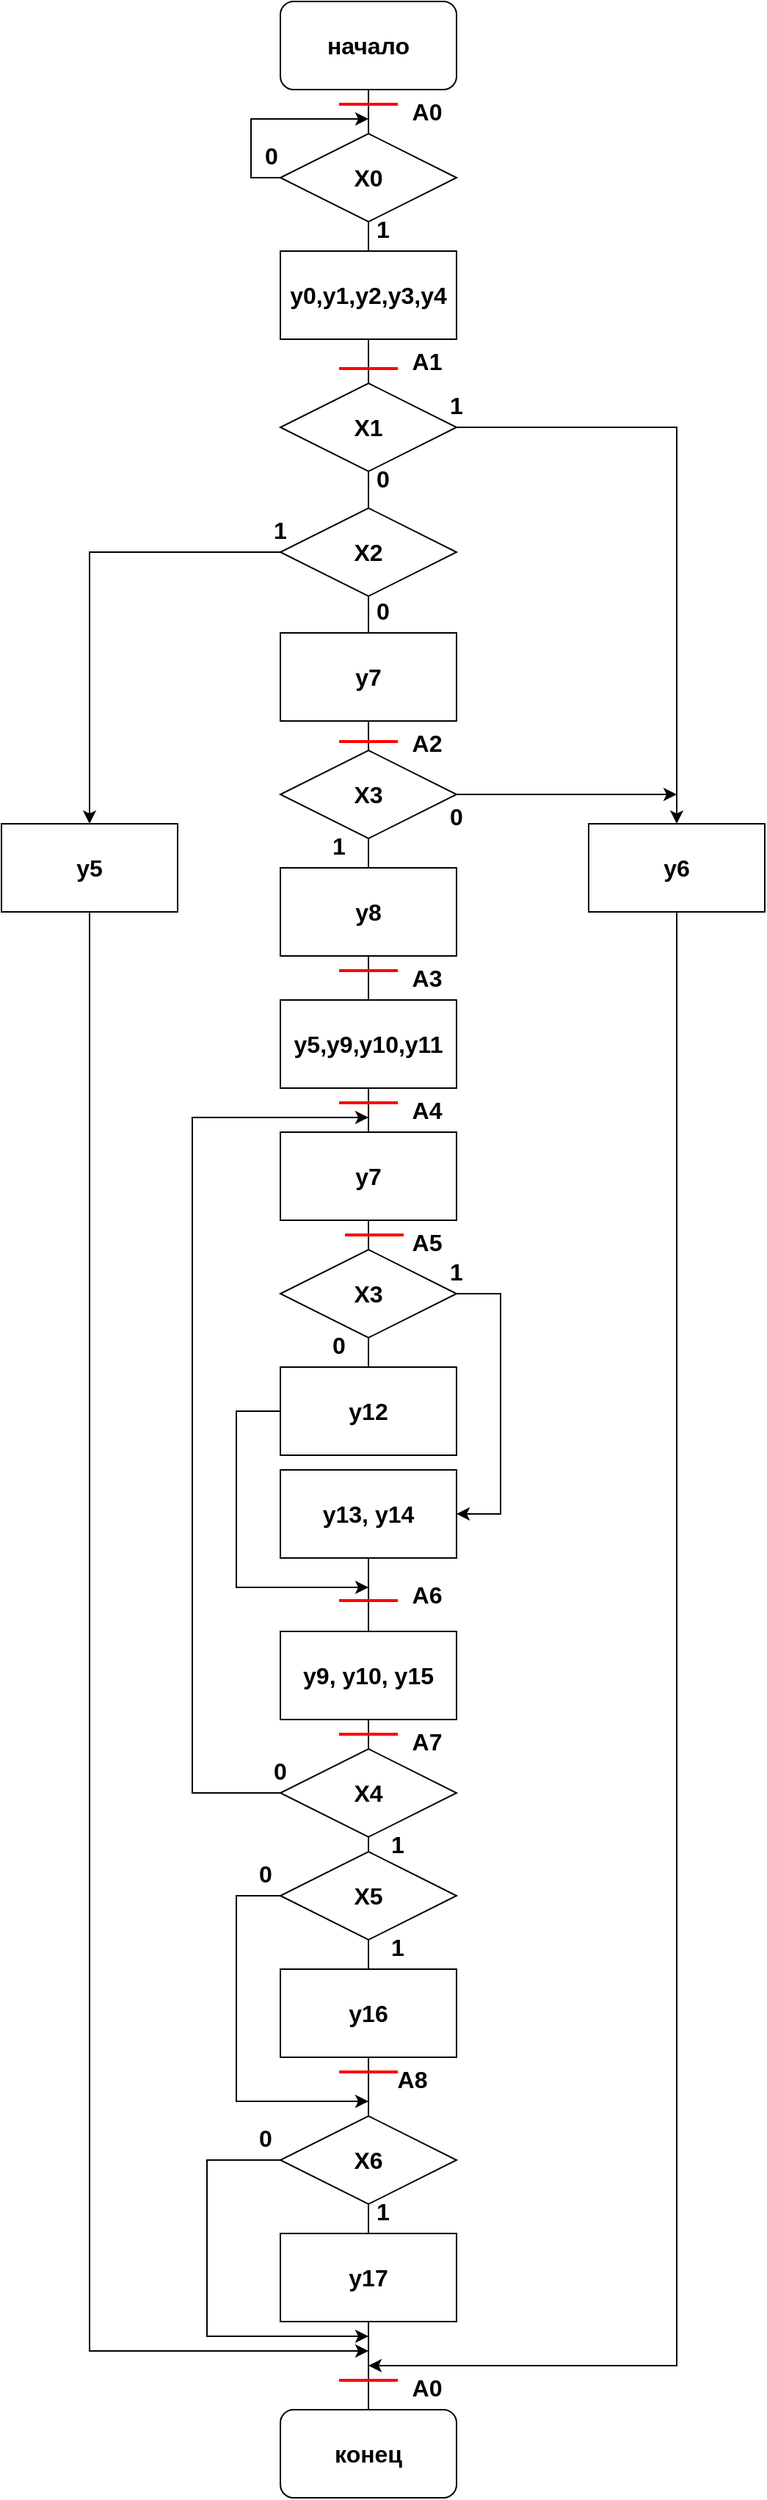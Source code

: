 <mxfile version="24.2.5" type="device">
  <diagram id="C5RBs43oDa-KdzZeNtuy" name="Page-1">
    <mxGraphModel dx="478" dy="326" grid="1" gridSize="10" guides="1" tooltips="1" connect="1" arrows="1" fold="1" page="1" pageScale="1" pageWidth="827" pageHeight="1169" math="0" shadow="0">
      <root>
        <mxCell id="WIyWlLk6GJQsqaUBKTNV-0" />
        <mxCell id="WIyWlLk6GJQsqaUBKTNV-1" parent="WIyWlLk6GJQsqaUBKTNV-0" />
        <mxCell id="4dGcTH6_CzhywWrI0jOc-0" value="y0,y1,y2,y3,y4" style="rounded=0;whiteSpace=wrap;html=1;fontStyle=1;fontSize=16;" parent="WIyWlLk6GJQsqaUBKTNV-1" vertex="1">
          <mxGeometry x="270" y="250" width="120" height="60" as="geometry" />
        </mxCell>
        <mxCell id="4dGcTH6_CzhywWrI0jOc-1" value="начало" style="rounded=1;whiteSpace=wrap;html=1;fontStyle=1;fontSize=16;" parent="WIyWlLk6GJQsqaUBKTNV-1" vertex="1">
          <mxGeometry x="270" y="80" width="120" height="60" as="geometry" />
        </mxCell>
        <mxCell id="4dGcTH6_CzhywWrI0jOc-74" style="edgeStyle=orthogonalEdgeStyle;rounded=0;orthogonalLoop=1;jettySize=auto;html=1;entryX=0.5;entryY=0;entryDx=0;entryDy=0;fontStyle=1;fontSize=16;" parent="WIyWlLk6GJQsqaUBKTNV-1" source="4dGcTH6_CzhywWrI0jOc-2" target="4dGcTH6_CzhywWrI0jOc-72" edge="1">
          <mxGeometry relative="1" as="geometry" />
        </mxCell>
        <mxCell id="4dGcTH6_CzhywWrI0jOc-77" style="edgeStyle=orthogonalEdgeStyle;rounded=0;orthogonalLoop=1;jettySize=auto;html=1;entryX=0.5;entryY=0;entryDx=0;entryDy=0;exitX=0;exitY=0.5;exitDx=0;exitDy=0;fontStyle=1;fontSize=16;" parent="WIyWlLk6GJQsqaUBKTNV-1" source="4dGcTH6_CzhywWrI0jOc-11" target="4dGcTH6_CzhywWrI0jOc-76" edge="1">
          <mxGeometry relative="1" as="geometry">
            <mxPoint x="150.0" y="710" as="targetPoint" />
          </mxGeometry>
        </mxCell>
        <mxCell id="4dGcTH6_CzhywWrI0jOc-2" value="X1" style="rhombus;whiteSpace=wrap;html=1;fontStyle=1;fontSize=16;" parent="WIyWlLk6GJQsqaUBKTNV-1" vertex="1">
          <mxGeometry x="270" y="340" width="120" height="60" as="geometry" />
        </mxCell>
        <mxCell id="4dGcTH6_CzhywWrI0jOc-8" style="edgeStyle=elbowEdgeStyle;rounded=0;orthogonalLoop=1;jettySize=auto;html=1;exitX=0;exitY=0.5;exitDx=0;exitDy=0;fontStyle=1;fontSize=16;" parent="WIyWlLk6GJQsqaUBKTNV-1" source="4dGcTH6_CzhywWrI0jOc-5" edge="1">
          <mxGeometry relative="1" as="geometry">
            <mxPoint x="330" y="160" as="targetPoint" />
            <Array as="points">
              <mxPoint x="250" y="170" />
            </Array>
          </mxGeometry>
        </mxCell>
        <mxCell id="4dGcTH6_CzhywWrI0jOc-5" value="X0" style="rhombus;whiteSpace=wrap;html=1;fontStyle=1;fontSize=16;" parent="WIyWlLk6GJQsqaUBKTNV-1" vertex="1">
          <mxGeometry x="270" y="170" width="120" height="60" as="geometry" />
        </mxCell>
        <mxCell id="4dGcTH6_CzhywWrI0jOc-11" value="X2" style="rhombus;whiteSpace=wrap;html=1;fontStyle=1;fontSize=16;" parent="WIyWlLk6GJQsqaUBKTNV-1" vertex="1">
          <mxGeometry x="270" y="425" width="120" height="60" as="geometry" />
        </mxCell>
        <mxCell id="4dGcTH6_CzhywWrI0jOc-13" value="y7" style="rounded=0;whiteSpace=wrap;html=1;fontStyle=1;fontSize=16;" parent="WIyWlLk6GJQsqaUBKTNV-1" vertex="1">
          <mxGeometry x="270" y="510" width="120" height="60" as="geometry" />
        </mxCell>
        <mxCell id="4dGcTH6_CzhywWrI0jOc-75" style="edgeStyle=orthogonalEdgeStyle;rounded=0;orthogonalLoop=1;jettySize=auto;html=1;fontStyle=1;fontSize=16;" parent="WIyWlLk6GJQsqaUBKTNV-1" source="4dGcTH6_CzhywWrI0jOc-16" edge="1">
          <mxGeometry relative="1" as="geometry">
            <mxPoint x="540" y="620" as="targetPoint" />
            <Array as="points">
              <mxPoint x="540" y="620" />
            </Array>
          </mxGeometry>
        </mxCell>
        <mxCell id="4dGcTH6_CzhywWrI0jOc-16" value="X3" style="rhombus;whiteSpace=wrap;html=1;fontStyle=1;fontSize=16;" parent="WIyWlLk6GJQsqaUBKTNV-1" vertex="1">
          <mxGeometry x="270" y="590" width="120" height="60" as="geometry" />
        </mxCell>
        <mxCell id="4dGcTH6_CzhywWrI0jOc-19" value="y8" style="rounded=0;whiteSpace=wrap;html=1;fontStyle=1;fontSize=16;" parent="WIyWlLk6GJQsqaUBKTNV-1" vertex="1">
          <mxGeometry x="270" y="670" width="120" height="60" as="geometry" />
        </mxCell>
        <mxCell id="4dGcTH6_CzhywWrI0jOc-21" value="y5,y9,y10,y11" style="rounded=0;whiteSpace=wrap;html=1;fontStyle=1;fontSize=16;" parent="WIyWlLk6GJQsqaUBKTNV-1" vertex="1">
          <mxGeometry x="270" y="760" width="120" height="60" as="geometry" />
        </mxCell>
        <mxCell id="4dGcTH6_CzhywWrI0jOc-30" style="edgeStyle=orthogonalEdgeStyle;rounded=0;orthogonalLoop=1;jettySize=auto;html=1;entryX=1;entryY=0.5;entryDx=0;entryDy=0;fontStyle=1;fontSize=16;" parent="WIyWlLk6GJQsqaUBKTNV-1" source="4dGcTH6_CzhywWrI0jOc-24" target="4dGcTH6_CzhywWrI0jOc-28" edge="1">
          <mxGeometry relative="1" as="geometry">
            <Array as="points">
              <mxPoint x="420" y="960" />
              <mxPoint x="420" y="1110" />
            </Array>
          </mxGeometry>
        </mxCell>
        <mxCell id="4dGcTH6_CzhywWrI0jOc-24" value="X3" style="rhombus;whiteSpace=wrap;html=1;fontStyle=1;fontSize=16;" parent="WIyWlLk6GJQsqaUBKTNV-1" vertex="1">
          <mxGeometry x="270" y="930" width="120" height="60" as="geometry" />
        </mxCell>
        <mxCell id="4dGcTH6_CzhywWrI0jOc-26" value="y12" style="rounded=0;whiteSpace=wrap;html=1;fontStyle=1;fontSize=16;" parent="WIyWlLk6GJQsqaUBKTNV-1" vertex="1">
          <mxGeometry x="270" y="1010" width="120" height="60" as="geometry" />
        </mxCell>
        <mxCell id="4dGcTH6_CzhywWrI0jOc-28" value="y13, y14" style="rounded=0;whiteSpace=wrap;html=1;fontStyle=1;fontSize=16;" parent="WIyWlLk6GJQsqaUBKTNV-1" vertex="1">
          <mxGeometry x="270" y="1080" width="120" height="60" as="geometry" />
        </mxCell>
        <mxCell id="4dGcTH6_CzhywWrI0jOc-35" value="" style="endArrow=none;html=1;rounded=0;entryX=0.5;entryY=1;entryDx=0;entryDy=0;exitX=0.5;exitY=0;exitDx=0;exitDy=0;fontStyle=1;fontSize=16;" parent="WIyWlLk6GJQsqaUBKTNV-1" target="4dGcTH6_CzhywWrI0jOc-28" edge="1" source="4dGcTH6_CzhywWrI0jOc-42">
          <mxGeometry width="50" height="50" relative="1" as="geometry">
            <mxPoint x="330" y="1300" as="sourcePoint" />
            <mxPoint x="380" y="1280" as="targetPoint" />
          </mxGeometry>
        </mxCell>
        <mxCell id="4dGcTH6_CzhywWrI0jOc-36" value="" style="endArrow=none;html=1;rounded=0;entryX=0.5;entryY=1;entryDx=0;entryDy=0;exitX=0.5;exitY=0;exitDx=0;exitDy=0;fontStyle=1;fontSize=16;" parent="WIyWlLk6GJQsqaUBKTNV-1" source="4dGcTH6_CzhywWrI0jOc-5" target="4dGcTH6_CzhywWrI0jOc-1" edge="1">
          <mxGeometry width="50" height="50" relative="1" as="geometry">
            <mxPoint x="320" y="150" as="sourcePoint" />
            <mxPoint x="370" y="100" as="targetPoint" />
          </mxGeometry>
        </mxCell>
        <mxCell id="4dGcTH6_CzhywWrI0jOc-37" value="" style="endArrow=none;html=1;rounded=0;entryX=0.5;entryY=1;entryDx=0;entryDy=0;exitX=0.5;exitY=0;exitDx=0;exitDy=0;fontStyle=1;fontSize=16;" parent="WIyWlLk6GJQsqaUBKTNV-1" source="4dGcTH6_CzhywWrI0jOc-0" target="4dGcTH6_CzhywWrI0jOc-5" edge="1">
          <mxGeometry width="50" height="50" relative="1" as="geometry">
            <mxPoint x="340" y="180" as="sourcePoint" />
            <mxPoint x="340" y="120" as="targetPoint" />
          </mxGeometry>
        </mxCell>
        <mxCell id="4dGcTH6_CzhywWrI0jOc-38" value="" style="endArrow=none;html=1;rounded=0;entryX=0.5;entryY=1;entryDx=0;entryDy=0;exitX=0.5;exitY=0;exitDx=0;exitDy=0;fontStyle=1;fontSize=16;" parent="WIyWlLk6GJQsqaUBKTNV-1" source="4dGcTH6_CzhywWrI0jOc-2" target="4dGcTH6_CzhywWrI0jOc-0" edge="1">
          <mxGeometry width="50" height="50" relative="1" as="geometry">
            <mxPoint x="340" y="260" as="sourcePoint" />
            <mxPoint x="340" y="210" as="targetPoint" />
          </mxGeometry>
        </mxCell>
        <mxCell id="4dGcTH6_CzhywWrI0jOc-39" value="" style="endArrow=none;html=1;rounded=0;entryX=0.5;entryY=1;entryDx=0;entryDy=0;fontStyle=1;fontSize=16;exitX=0.5;exitY=0;exitDx=0;exitDy=0;" parent="WIyWlLk6GJQsqaUBKTNV-1" target="4dGcTH6_CzhywWrI0jOc-2" edge="1" source="4dGcTH6_CzhywWrI0jOc-11">
          <mxGeometry width="50" height="50" relative="1" as="geometry">
            <mxPoint x="330" y="430" as="sourcePoint" />
            <mxPoint x="329.71" y="400" as="targetPoint" />
          </mxGeometry>
        </mxCell>
        <mxCell id="4dGcTH6_CzhywWrI0jOc-40" value="" style="endArrow=none;html=1;rounded=0;entryX=0.5;entryY=1;entryDx=0;entryDy=0;exitX=0.5;exitY=0;exitDx=0;exitDy=0;fontStyle=1;fontSize=16;" parent="WIyWlLk6GJQsqaUBKTNV-1" source="4dGcTH6_CzhywWrI0jOc-13" target="4dGcTH6_CzhywWrI0jOc-11" edge="1">
          <mxGeometry width="50" height="50" relative="1" as="geometry">
            <mxPoint x="329.71" y="550" as="sourcePoint" />
            <mxPoint x="329.71" y="500" as="targetPoint" />
          </mxGeometry>
        </mxCell>
        <mxCell id="4dGcTH6_CzhywWrI0jOc-41" value="" style="endArrow=classic;html=1;rounded=0;exitX=0;exitY=0.5;exitDx=0;exitDy=0;edgeStyle=elbowEdgeStyle;fontStyle=1;fontSize=16;" parent="WIyWlLk6GJQsqaUBKTNV-1" source="4dGcTH6_CzhywWrI0jOc-26" edge="1">
          <mxGeometry width="50" height="50" relative="1" as="geometry">
            <mxPoint x="240" y="1160" as="sourcePoint" />
            <mxPoint x="330" y="1160" as="targetPoint" />
            <Array as="points">
              <mxPoint x="240" y="1230" />
            </Array>
          </mxGeometry>
        </mxCell>
        <mxCell id="4dGcTH6_CzhywWrI0jOc-42" value="y9, y10, y15" style="rounded=0;whiteSpace=wrap;html=1;fontStyle=1;fontSize=16;" parent="WIyWlLk6GJQsqaUBKTNV-1" vertex="1">
          <mxGeometry x="270" y="1190" width="120" height="60" as="geometry" />
        </mxCell>
        <mxCell id="4dGcTH6_CzhywWrI0jOc-60" style="edgeStyle=elbowEdgeStyle;rounded=0;orthogonalLoop=1;jettySize=auto;html=1;fontStyle=1;fontSize=16;" parent="WIyWlLk6GJQsqaUBKTNV-1" source="4dGcTH6_CzhywWrI0jOc-43" edge="1">
          <mxGeometry relative="1" as="geometry">
            <mxPoint x="330" y="840" as="targetPoint" />
            <Array as="points">
              <mxPoint x="210" y="1160" />
            </Array>
          </mxGeometry>
        </mxCell>
        <mxCell id="4dGcTH6_CzhywWrI0jOc-43" value="X4" style="rhombus;whiteSpace=wrap;html=1;fontStyle=1;fontSize=16;" parent="WIyWlLk6GJQsqaUBKTNV-1" vertex="1">
          <mxGeometry x="270" y="1270" width="120" height="60" as="geometry" />
        </mxCell>
        <mxCell id="4dGcTH6_CzhywWrI0jOc-44" value="" style="endArrow=none;html=1;rounded=0;entryX=0.5;entryY=1;entryDx=0;entryDy=0;exitX=0.5;exitY=0;exitDx=0;exitDy=0;fontStyle=1;fontSize=16;" parent="WIyWlLk6GJQsqaUBKTNV-1" source="4dGcTH6_CzhywWrI0jOc-43" edge="1" target="4dGcTH6_CzhywWrI0jOc-42">
          <mxGeometry width="50" height="50" relative="1" as="geometry">
            <mxPoint x="330" y="1390" as="sourcePoint" />
            <mxPoint x="329.71" y="1360" as="targetPoint" />
          </mxGeometry>
        </mxCell>
        <mxCell id="4dGcTH6_CzhywWrI0jOc-46" value="" style="endArrow=none;html=1;rounded=0;entryX=0.5;entryY=1;entryDx=0;entryDy=0;exitX=0.5;exitY=0;exitDx=0;exitDy=0;fontStyle=1;fontSize=16;" parent="WIyWlLk6GJQsqaUBKTNV-1" source="4dGcTH6_CzhywWrI0jOc-26" target="4dGcTH6_CzhywWrI0jOc-24" edge="1">
          <mxGeometry width="50" height="50" relative="1" as="geometry">
            <mxPoint x="290" y="1130" as="sourcePoint" />
            <mxPoint x="340" y="1080" as="targetPoint" />
          </mxGeometry>
        </mxCell>
        <mxCell id="4dGcTH6_CzhywWrI0jOc-47" value="1" style="text;html=1;align=center;verticalAlign=middle;whiteSpace=wrap;rounded=0;fontStyle=1;fontSize=16;" parent="WIyWlLk6GJQsqaUBKTNV-1" vertex="1">
          <mxGeometry x="360" y="930" width="60" height="30" as="geometry" />
        </mxCell>
        <mxCell id="4dGcTH6_CzhywWrI0jOc-48" value="0" style="text;html=1;align=center;verticalAlign=middle;whiteSpace=wrap;rounded=0;fontStyle=1;fontSize=16;" parent="WIyWlLk6GJQsqaUBKTNV-1" vertex="1">
          <mxGeometry x="280" y="980" width="60" height="30" as="geometry" />
        </mxCell>
        <mxCell id="4dGcTH6_CzhywWrI0jOc-50" value="" style="endArrow=none;html=1;rounded=0;entryX=0.5;entryY=1;entryDx=0;entryDy=0;exitX=0.5;exitY=0;exitDx=0;exitDy=0;fontStyle=1;fontSize=16;" parent="WIyWlLk6GJQsqaUBKTNV-1" source="4dGcTH6_CzhywWrI0jOc-21" target="4dGcTH6_CzhywWrI0jOc-19" edge="1">
          <mxGeometry width="50" height="50" relative="1" as="geometry">
            <mxPoint x="340" y="880" as="sourcePoint" />
            <mxPoint x="340" y="920" as="targetPoint" />
          </mxGeometry>
        </mxCell>
        <mxCell id="4dGcTH6_CzhywWrI0jOc-51" value="" style="endArrow=none;html=1;rounded=0;entryX=0.5;entryY=0;entryDx=0;entryDy=0;exitX=0.5;exitY=1;exitDx=0;exitDy=0;fontStyle=1;fontSize=16;" parent="WIyWlLk6GJQsqaUBKTNV-1" source="4dGcTH6_CzhywWrI0jOc-16" target="4dGcTH6_CzhywWrI0jOc-19" edge="1">
          <mxGeometry width="50" height="50" relative="1" as="geometry">
            <mxPoint x="340" y="820" as="sourcePoint" />
            <mxPoint x="340" y="780" as="targetPoint" />
          </mxGeometry>
        </mxCell>
        <mxCell id="4dGcTH6_CzhywWrI0jOc-52" value="" style="endArrow=none;html=1;rounded=0;entryX=0.5;entryY=1;entryDx=0;entryDy=0;exitX=0.5;exitY=0;exitDx=0;exitDy=0;fontStyle=1;fontSize=16;" parent="WIyWlLk6GJQsqaUBKTNV-1" source="4dGcTH6_CzhywWrI0jOc-16" target="4dGcTH6_CzhywWrI0jOc-13" edge="1">
          <mxGeometry width="50" height="50" relative="1" as="geometry">
            <mxPoint x="340" y="690" as="sourcePoint" />
            <mxPoint x="340" y="720" as="targetPoint" />
          </mxGeometry>
        </mxCell>
        <mxCell id="4dGcTH6_CzhywWrI0jOc-54" value="y7" style="rounded=0;whiteSpace=wrap;html=1;fontStyle=1;fontSize=16;" parent="WIyWlLk6GJQsqaUBKTNV-1" vertex="1">
          <mxGeometry x="270" y="850" width="120" height="60" as="geometry" />
        </mxCell>
        <mxCell id="4dGcTH6_CzhywWrI0jOc-55" value="" style="endArrow=none;html=1;rounded=0;entryX=0.5;entryY=0;entryDx=0;entryDy=0;exitX=0.5;exitY=1;exitDx=0;exitDy=0;fontStyle=1;fontSize=16;" parent="WIyWlLk6GJQsqaUBKTNV-1" source="4dGcTH6_CzhywWrI0jOc-54" target="4dGcTH6_CzhywWrI0jOc-24" edge="1">
          <mxGeometry width="50" height="50" relative="1" as="geometry">
            <mxPoint x="340" y="1130" as="sourcePoint" />
            <mxPoint x="340" y="1080" as="targetPoint" />
          </mxGeometry>
        </mxCell>
        <mxCell id="4dGcTH6_CzhywWrI0jOc-56" value="" style="endArrow=none;html=1;rounded=0;entryX=0.5;entryY=1;entryDx=0;entryDy=0;exitX=0.5;exitY=0;exitDx=0;exitDy=0;fontStyle=1;fontSize=16;" parent="WIyWlLk6GJQsqaUBKTNV-1" source="4dGcTH6_CzhywWrI0jOc-54" target="4dGcTH6_CzhywWrI0jOc-21" edge="1">
          <mxGeometry width="50" height="50" relative="1" as="geometry">
            <mxPoint x="340" y="990" as="sourcePoint" />
            <mxPoint x="340" y="1020" as="targetPoint" />
          </mxGeometry>
        </mxCell>
        <mxCell id="4dGcTH6_CzhywWrI0jOc-57" value="1" style="text;html=1;align=center;verticalAlign=middle;whiteSpace=wrap;rounded=0;fontStyle=1;fontSize=16;" parent="WIyWlLk6GJQsqaUBKTNV-1" vertex="1">
          <mxGeometry x="280" y="640" width="60" height="30" as="geometry" />
        </mxCell>
        <mxCell id="4dGcTH6_CzhywWrI0jOc-58" value="0" style="text;html=1;align=center;verticalAlign=middle;whiteSpace=wrap;rounded=0;fontStyle=1;fontSize=16;" parent="WIyWlLk6GJQsqaUBKTNV-1" vertex="1">
          <mxGeometry x="310" y="480" width="60" height="30" as="geometry" />
        </mxCell>
        <mxCell id="4dGcTH6_CzhywWrI0jOc-59" value="0" style="text;html=1;align=center;verticalAlign=middle;whiteSpace=wrap;rounded=0;fontStyle=1;fontSize=16;" parent="WIyWlLk6GJQsqaUBKTNV-1" vertex="1">
          <mxGeometry x="310" y="390" width="60" height="30" as="geometry" />
        </mxCell>
        <mxCell id="4dGcTH6_CzhywWrI0jOc-83" style="edgeStyle=elbowEdgeStyle;rounded=0;orthogonalLoop=1;jettySize=auto;html=1;fontStyle=1;fontSize=16;entryX=0;entryY=1;entryDx=0;entryDy=0;" parent="WIyWlLk6GJQsqaUBKTNV-1" source="4dGcTH6_CzhywWrI0jOc-62" edge="1" target="4dGcTH6_CzhywWrI0jOc-111">
          <mxGeometry relative="1" as="geometry">
            <mxPoint x="330" y="1650" as="targetPoint" />
            <Array as="points">
              <mxPoint x="240" y="1600" />
            </Array>
          </mxGeometry>
        </mxCell>
        <mxCell id="4dGcTH6_CzhywWrI0jOc-62" value="X5" style="rhombus;whiteSpace=wrap;html=1;fontStyle=1;fontSize=16;" parent="WIyWlLk6GJQsqaUBKTNV-1" vertex="1">
          <mxGeometry x="270" y="1340" width="120" height="60" as="geometry" />
        </mxCell>
        <mxCell id="4dGcTH6_CzhywWrI0jOc-63" value="y16" style="rounded=0;whiteSpace=wrap;html=1;fontStyle=1;fontSize=16;" parent="WIyWlLk6GJQsqaUBKTNV-1" vertex="1">
          <mxGeometry x="270" y="1420" width="120" height="60" as="geometry" />
        </mxCell>
        <mxCell id="4dGcTH6_CzhywWrI0jOc-78" style="edgeStyle=elbowEdgeStyle;rounded=0;orthogonalLoop=1;jettySize=auto;html=1;fontStyle=1;fontSize=16;" parent="WIyWlLk6GJQsqaUBKTNV-1" source="4dGcTH6_CzhywWrI0jOc-64" edge="1">
          <mxGeometry relative="1" as="geometry">
            <mxPoint x="330" y="1670" as="targetPoint" />
            <Array as="points">
              <mxPoint x="220" y="1782" />
            </Array>
          </mxGeometry>
        </mxCell>
        <mxCell id="4dGcTH6_CzhywWrI0jOc-64" value="X6" style="rhombus;whiteSpace=wrap;html=1;fontStyle=1;fontSize=16;" parent="WIyWlLk6GJQsqaUBKTNV-1" vertex="1">
          <mxGeometry x="270" y="1520" width="120" height="60" as="geometry" />
        </mxCell>
        <mxCell id="4dGcTH6_CzhywWrI0jOc-65" value="y17" style="rounded=0;whiteSpace=wrap;html=1;fontStyle=1;fontSize=16;" parent="WIyWlLk6GJQsqaUBKTNV-1" vertex="1">
          <mxGeometry x="270" y="1600" width="120" height="60" as="geometry" />
        </mxCell>
        <mxCell id="4dGcTH6_CzhywWrI0jOc-66" value="" style="endArrow=none;html=1;rounded=0;entryX=0.5;entryY=1;entryDx=0;entryDy=0;exitX=0.5;exitY=0;exitDx=0;exitDy=0;fontStyle=1;fontSize=16;" parent="WIyWlLk6GJQsqaUBKTNV-1" source="4dGcTH6_CzhywWrI0jOc-62" target="4dGcTH6_CzhywWrI0jOc-43" edge="1">
          <mxGeometry width="50" height="50" relative="1" as="geometry">
            <mxPoint x="340" y="1400" as="sourcePoint" />
            <mxPoint x="339.71" y="1370" as="targetPoint" />
          </mxGeometry>
        </mxCell>
        <mxCell id="4dGcTH6_CzhywWrI0jOc-67" value="" style="endArrow=none;html=1;rounded=0;entryX=0.5;entryY=1;entryDx=0;entryDy=0;exitX=0.5;exitY=0;exitDx=0;exitDy=0;fontStyle=1;fontSize=16;" parent="WIyWlLk6GJQsqaUBKTNV-1" source="4dGcTH6_CzhywWrI0jOc-63" target="4dGcTH6_CzhywWrI0jOc-62" edge="1">
          <mxGeometry width="50" height="50" relative="1" as="geometry">
            <mxPoint x="340" y="1490" as="sourcePoint" />
            <mxPoint x="340" y="1460" as="targetPoint" />
          </mxGeometry>
        </mxCell>
        <mxCell id="4dGcTH6_CzhywWrI0jOc-68" value="" style="endArrow=none;html=1;rounded=0;entryX=0.5;entryY=1;entryDx=0;entryDy=0;exitX=0.5;exitY=0;exitDx=0;exitDy=0;fontStyle=1;fontSize=16;" parent="WIyWlLk6GJQsqaUBKTNV-1" source="4dGcTH6_CzhywWrI0jOc-64" target="4dGcTH6_CzhywWrI0jOc-63" edge="1">
          <mxGeometry width="50" height="50" relative="1" as="geometry">
            <mxPoint x="340" y="1580" as="sourcePoint" />
            <mxPoint x="340" y="1550" as="targetPoint" />
          </mxGeometry>
        </mxCell>
        <mxCell id="4dGcTH6_CzhywWrI0jOc-69" value="" style="endArrow=none;html=1;rounded=0;entryX=0.5;entryY=1;entryDx=0;entryDy=0;exitX=0.5;exitY=0;exitDx=0;exitDy=0;fontStyle=1;fontSize=16;" parent="WIyWlLk6GJQsqaUBKTNV-1" source="4dGcTH6_CzhywWrI0jOc-65" target="4dGcTH6_CzhywWrI0jOc-64" edge="1">
          <mxGeometry width="50" height="50" relative="1" as="geometry">
            <mxPoint x="340" y="1674" as="sourcePoint" />
            <mxPoint x="340" y="1640" as="targetPoint" />
          </mxGeometry>
        </mxCell>
        <mxCell id="4dGcTH6_CzhywWrI0jOc-70" value="конец" style="rounded=1;whiteSpace=wrap;html=1;fontStyle=1;fontSize=16;" parent="WIyWlLk6GJQsqaUBKTNV-1" vertex="1">
          <mxGeometry x="270" y="1720" width="120" height="60" as="geometry" />
        </mxCell>
        <mxCell id="4dGcTH6_CzhywWrI0jOc-71" value="" style="endArrow=none;html=1;rounded=0;entryX=0.5;entryY=1;entryDx=0;entryDy=0;exitX=0.5;exitY=0;exitDx=0;exitDy=0;fontStyle=1;fontSize=16;" parent="WIyWlLk6GJQsqaUBKTNV-1" source="4dGcTH6_CzhywWrI0jOc-70" target="4dGcTH6_CzhywWrI0jOc-65" edge="1">
          <mxGeometry width="50" height="50" relative="1" as="geometry">
            <mxPoint x="340" y="1760" as="sourcePoint" />
            <mxPoint x="340" y="1734" as="targetPoint" />
          </mxGeometry>
        </mxCell>
        <mxCell id="4dGcTH6_CzhywWrI0jOc-79" style="edgeStyle=orthogonalEdgeStyle;rounded=0;orthogonalLoop=1;jettySize=auto;html=1;fontStyle=1;fontSize=16;" parent="WIyWlLk6GJQsqaUBKTNV-1" source="4dGcTH6_CzhywWrI0jOc-72" edge="1">
          <mxGeometry relative="1" as="geometry">
            <mxPoint x="330" y="1690" as="targetPoint" />
            <Array as="points">
              <mxPoint x="540" y="1690" />
            </Array>
          </mxGeometry>
        </mxCell>
        <mxCell id="4dGcTH6_CzhywWrI0jOc-72" value="y6" style="rounded=0;whiteSpace=wrap;html=1;fontStyle=1;fontSize=16;" parent="WIyWlLk6GJQsqaUBKTNV-1" vertex="1">
          <mxGeometry x="480" y="640" width="120" height="60" as="geometry" />
        </mxCell>
        <mxCell id="4dGcTH6_CzhywWrI0jOc-80" style="edgeStyle=elbowEdgeStyle;rounded=0;orthogonalLoop=1;jettySize=auto;html=1;fontStyle=1;fontSize=16;exitX=0.5;exitY=1;exitDx=0;exitDy=0;" parent="WIyWlLk6GJQsqaUBKTNV-1" edge="1" source="4dGcTH6_CzhywWrI0jOc-76">
          <mxGeometry relative="1" as="geometry">
            <mxPoint x="330" y="1680" as="targetPoint" />
            <mxPoint x="140.0" y="770" as="sourcePoint" />
            <Array as="points">
              <mxPoint x="140" y="1680" />
            </Array>
          </mxGeometry>
        </mxCell>
        <mxCell id="4dGcTH6_CzhywWrI0jOc-76" value="y5" style="rounded=0;whiteSpace=wrap;html=1;fontStyle=1;fontSize=16;" parent="WIyWlLk6GJQsqaUBKTNV-1" vertex="1">
          <mxGeometry x="80" y="640" width="120" height="60" as="geometry" />
        </mxCell>
        <mxCell id="4dGcTH6_CzhywWrI0jOc-81" value="" style="endArrow=none;html=1;rounded=0;strokeColor=#ff0000;strokeWidth=2;fontStyle=1;fontSize=16;" parent="WIyWlLk6GJQsqaUBKTNV-1" edge="1">
          <mxGeometry width="50" height="50" relative="1" as="geometry">
            <mxPoint x="310" y="1700" as="sourcePoint" />
            <mxPoint x="350" y="1700" as="targetPoint" />
          </mxGeometry>
        </mxCell>
        <mxCell id="4dGcTH6_CzhywWrI0jOc-82" value="" style="endArrow=none;html=1;rounded=0;fillColor=#f8cecc;strokeColor=#FF0000;strokeWidth=2;fontStyle=1;fontSize=16;" parent="WIyWlLk6GJQsqaUBKTNV-1" edge="1">
          <mxGeometry width="50" height="50" relative="1" as="geometry">
            <mxPoint x="310" y="1490" as="sourcePoint" />
            <mxPoint x="350" y="1490" as="targetPoint" />
          </mxGeometry>
        </mxCell>
        <mxCell id="4dGcTH6_CzhywWrI0jOc-84" value="" style="endArrow=none;html=1;rounded=0;fillColor=#f8cecc;strokeColor=#FF0000;strokeWidth=2;fontStyle=1;fontSize=16;" parent="WIyWlLk6GJQsqaUBKTNV-1" edge="1">
          <mxGeometry width="50" height="50" relative="1" as="geometry">
            <mxPoint x="310" y="1260" as="sourcePoint" />
            <mxPoint x="350" y="1260" as="targetPoint" />
          </mxGeometry>
        </mxCell>
        <mxCell id="4dGcTH6_CzhywWrI0jOc-85" value="" style="endArrow=none;html=1;rounded=0;fillColor=#f8cecc;strokeColor=#FF0000;strokeWidth=2;fontStyle=1;fontSize=16;" parent="WIyWlLk6GJQsqaUBKTNV-1" edge="1">
          <mxGeometry width="50" height="50" relative="1" as="geometry">
            <mxPoint x="314" y="920" as="sourcePoint" />
            <mxPoint x="354" y="920" as="targetPoint" />
          </mxGeometry>
        </mxCell>
        <mxCell id="4dGcTH6_CzhywWrI0jOc-86" value="" style="endArrow=none;html=1;rounded=0;fillColor=#f8cecc;strokeColor=#FF0000;strokeWidth=2;fontStyle=1;fontSize=16;" parent="WIyWlLk6GJQsqaUBKTNV-1" edge="1">
          <mxGeometry width="50" height="50" relative="1" as="geometry">
            <mxPoint x="310" y="830" as="sourcePoint" />
            <mxPoint x="350" y="830" as="targetPoint" />
          </mxGeometry>
        </mxCell>
        <mxCell id="4dGcTH6_CzhywWrI0jOc-87" value="" style="endArrow=none;html=1;rounded=0;fillColor=#f8cecc;strokeColor=#FF0000;strokeWidth=2;fontStyle=1;fontSize=16;" parent="WIyWlLk6GJQsqaUBKTNV-1" edge="1">
          <mxGeometry width="50" height="50" relative="1" as="geometry">
            <mxPoint x="310" y="740" as="sourcePoint" />
            <mxPoint x="350" y="740" as="targetPoint" />
          </mxGeometry>
        </mxCell>
        <mxCell id="4dGcTH6_CzhywWrI0jOc-88" value="" style="endArrow=none;html=1;rounded=0;fillColor=#f8cecc;strokeColor=#FF0000;strokeWidth=2;fontStyle=1;fontSize=16;" parent="WIyWlLk6GJQsqaUBKTNV-1" edge="1">
          <mxGeometry width="50" height="50" relative="1" as="geometry">
            <mxPoint x="310" y="584" as="sourcePoint" />
            <mxPoint x="350" y="584" as="targetPoint" />
          </mxGeometry>
        </mxCell>
        <mxCell id="4dGcTH6_CzhywWrI0jOc-89" value="" style="endArrow=none;html=1;rounded=0;fillColor=#f8cecc;strokeColor=#FF0000;strokeWidth=2;fontStyle=1;fontSize=16;" parent="WIyWlLk6GJQsqaUBKTNV-1" edge="1">
          <mxGeometry width="50" height="50" relative="1" as="geometry">
            <mxPoint x="310" y="330" as="sourcePoint" />
            <mxPoint x="350" y="330" as="targetPoint" />
          </mxGeometry>
        </mxCell>
        <mxCell id="4dGcTH6_CzhywWrI0jOc-90" value="" style="endArrow=none;html=1;rounded=0;fillColor=#f8cecc;strokeColor=#FF0000;strokeWidth=2;fontStyle=1;fontSize=16;" parent="WIyWlLk6GJQsqaUBKTNV-1" edge="1">
          <mxGeometry width="50" height="50" relative="1" as="geometry">
            <mxPoint x="310" y="150" as="sourcePoint" />
            <mxPoint x="350" y="150" as="targetPoint" />
          </mxGeometry>
        </mxCell>
        <mxCell id="4dGcTH6_CzhywWrI0jOc-91" value="1" style="text;html=1;align=center;verticalAlign=middle;whiteSpace=wrap;rounded=0;fontStyle=1;fontSize=16;" parent="WIyWlLk6GJQsqaUBKTNV-1" vertex="1">
          <mxGeometry x="240" y="425" width="60" height="30" as="geometry" />
        </mxCell>
        <mxCell id="4dGcTH6_CzhywWrI0jOc-92" value="1" style="text;html=1;align=center;verticalAlign=middle;whiteSpace=wrap;rounded=0;fontStyle=1;fontSize=16;" parent="WIyWlLk6GJQsqaUBKTNV-1" vertex="1">
          <mxGeometry x="360" y="340" width="60" height="30" as="geometry" />
        </mxCell>
        <mxCell id="4dGcTH6_CzhywWrI0jOc-93" value="1" style="text;html=1;align=center;verticalAlign=middle;whiteSpace=wrap;rounded=0;fontStyle=1;fontSize=16;" parent="WIyWlLk6GJQsqaUBKTNV-1" vertex="1">
          <mxGeometry x="310" y="220" width="60" height="30" as="geometry" />
        </mxCell>
        <mxCell id="4dGcTH6_CzhywWrI0jOc-94" value="0" style="text;html=1;align=center;verticalAlign=middle;whiteSpace=wrap;rounded=0;fontStyle=1;fontSize=16;" parent="WIyWlLk6GJQsqaUBKTNV-1" vertex="1">
          <mxGeometry x="234" y="170" width="60" height="30" as="geometry" />
        </mxCell>
        <mxCell id="4dGcTH6_CzhywWrI0jOc-95" value="0" style="text;html=1;align=center;verticalAlign=middle;whiteSpace=wrap;rounded=0;fontStyle=1;fontSize=16;" parent="WIyWlLk6GJQsqaUBKTNV-1" vertex="1">
          <mxGeometry x="360" y="620" width="60" height="30" as="geometry" />
        </mxCell>
        <mxCell id="4dGcTH6_CzhywWrI0jOc-96" value="0" style="text;html=1;align=center;verticalAlign=middle;whiteSpace=wrap;rounded=0;fontStyle=1;fontSize=16;" parent="WIyWlLk6GJQsqaUBKTNV-1" vertex="1">
          <mxGeometry x="240" y="1270" width="60" height="30" as="geometry" />
        </mxCell>
        <mxCell id="4dGcTH6_CzhywWrI0jOc-97" value="1" style="text;html=1;align=center;verticalAlign=middle;whiteSpace=wrap;rounded=0;fontStyle=1;fontSize=16;" parent="WIyWlLk6GJQsqaUBKTNV-1" vertex="1">
          <mxGeometry x="320" y="1320" width="60" height="30" as="geometry" />
        </mxCell>
        <mxCell id="4dGcTH6_CzhywWrI0jOc-98" value="0" style="text;html=1;align=center;verticalAlign=middle;whiteSpace=wrap;rounded=0;fontStyle=1;fontSize=16;" parent="WIyWlLk6GJQsqaUBKTNV-1" vertex="1">
          <mxGeometry x="230" y="1340" width="60" height="30" as="geometry" />
        </mxCell>
        <mxCell id="4dGcTH6_CzhywWrI0jOc-99" value="1" style="text;html=1;align=center;verticalAlign=middle;whiteSpace=wrap;rounded=0;fontStyle=1;fontSize=16;" parent="WIyWlLk6GJQsqaUBKTNV-1" vertex="1">
          <mxGeometry x="320" y="1390" width="60" height="30" as="geometry" />
        </mxCell>
        <mxCell id="4dGcTH6_CzhywWrI0jOc-100" value="0" style="text;html=1;align=center;verticalAlign=middle;whiteSpace=wrap;rounded=0;fontStyle=1;fontSize=16;" parent="WIyWlLk6GJQsqaUBKTNV-1" vertex="1">
          <mxGeometry x="230" y="1520" width="60" height="30" as="geometry" />
        </mxCell>
        <mxCell id="4dGcTH6_CzhywWrI0jOc-101" value="1" style="text;html=1;align=center;verticalAlign=middle;whiteSpace=wrap;rounded=0;fontStyle=1;fontSize=16;" parent="WIyWlLk6GJQsqaUBKTNV-1" vertex="1">
          <mxGeometry x="310" y="1570" width="60" height="30" as="geometry" />
        </mxCell>
        <mxCell id="4dGcTH6_CzhywWrI0jOc-102" value="A0" style="text;html=1;align=center;verticalAlign=middle;whiteSpace=wrap;rounded=0;fontStyle=1;fontSize=16;" parent="WIyWlLk6GJQsqaUBKTNV-1" vertex="1">
          <mxGeometry x="340" y="140" width="60" height="30" as="geometry" />
        </mxCell>
        <mxCell id="4dGcTH6_CzhywWrI0jOc-103" value="A1" style="text;html=1;align=center;verticalAlign=middle;whiteSpace=wrap;rounded=0;fontStyle=1;fontSize=16;" parent="WIyWlLk6GJQsqaUBKTNV-1" vertex="1">
          <mxGeometry x="340" y="310" width="60" height="30" as="geometry" />
        </mxCell>
        <mxCell id="4dGcTH6_CzhywWrI0jOc-104" value="A2" style="text;html=1;align=center;verticalAlign=middle;whiteSpace=wrap;rounded=0;fontStyle=1;fontSize=16;" parent="WIyWlLk6GJQsqaUBKTNV-1" vertex="1">
          <mxGeometry x="340" y="570" width="60" height="30" as="geometry" />
        </mxCell>
        <mxCell id="4dGcTH6_CzhywWrI0jOc-105" value="A3" style="text;html=1;align=center;verticalAlign=middle;whiteSpace=wrap;rounded=0;fontStyle=1;fontSize=16;" parent="WIyWlLk6GJQsqaUBKTNV-1" vertex="1">
          <mxGeometry x="340" y="730" width="60" height="30" as="geometry" />
        </mxCell>
        <mxCell id="4dGcTH6_CzhywWrI0jOc-106" value="A4" style="text;html=1;align=center;verticalAlign=middle;whiteSpace=wrap;rounded=0;fontStyle=1;fontSize=16;" parent="WIyWlLk6GJQsqaUBKTNV-1" vertex="1">
          <mxGeometry x="340" y="820" width="60" height="30" as="geometry" />
        </mxCell>
        <mxCell id="4dGcTH6_CzhywWrI0jOc-107" value="A5" style="text;html=1;align=center;verticalAlign=middle;whiteSpace=wrap;rounded=0;fontStyle=1;fontSize=16;" parent="WIyWlLk6GJQsqaUBKTNV-1" vertex="1">
          <mxGeometry x="340" y="910" width="60" height="30" as="geometry" />
        </mxCell>
        <mxCell id="4dGcTH6_CzhywWrI0jOc-108" value="A7" style="text;html=1;align=center;verticalAlign=middle;whiteSpace=wrap;rounded=0;fontStyle=1;fontSize=16;" parent="WIyWlLk6GJQsqaUBKTNV-1" vertex="1">
          <mxGeometry x="340" y="1250" width="60" height="30" as="geometry" />
        </mxCell>
        <mxCell id="4dGcTH6_CzhywWrI0jOc-109" value="" style="endArrow=none;html=1;rounded=0;fillColor=#f8cecc;strokeColor=#FF0000;strokeWidth=2;fontStyle=1;fontSize=16;" parent="WIyWlLk6GJQsqaUBKTNV-1" edge="1">
          <mxGeometry width="50" height="50" relative="1" as="geometry">
            <mxPoint x="310" y="1169" as="sourcePoint" />
            <mxPoint x="350" y="1169" as="targetPoint" />
          </mxGeometry>
        </mxCell>
        <mxCell id="4dGcTH6_CzhywWrI0jOc-110" value="A6" style="text;html=1;align=center;verticalAlign=middle;whiteSpace=wrap;rounded=0;fontStyle=1;fontSize=16;" parent="WIyWlLk6GJQsqaUBKTNV-1" vertex="1">
          <mxGeometry x="340" y="1150" width="60" height="30" as="geometry" />
        </mxCell>
        <mxCell id="4dGcTH6_CzhywWrI0jOc-111" value="A8" style="text;html=1;align=center;verticalAlign=middle;whiteSpace=wrap;rounded=0;fontStyle=1;fontSize=16;" parent="WIyWlLk6GJQsqaUBKTNV-1" vertex="1">
          <mxGeometry x="330" y="1480" width="60" height="30" as="geometry" />
        </mxCell>
        <mxCell id="4dGcTH6_CzhywWrI0jOc-112" value="A0" style="text;html=1;align=center;verticalAlign=middle;whiteSpace=wrap;rounded=0;fontStyle=1;fontSize=16;" parent="WIyWlLk6GJQsqaUBKTNV-1" vertex="1">
          <mxGeometry x="340" y="1690" width="60" height="30" as="geometry" />
        </mxCell>
      </root>
    </mxGraphModel>
  </diagram>
</mxfile>
